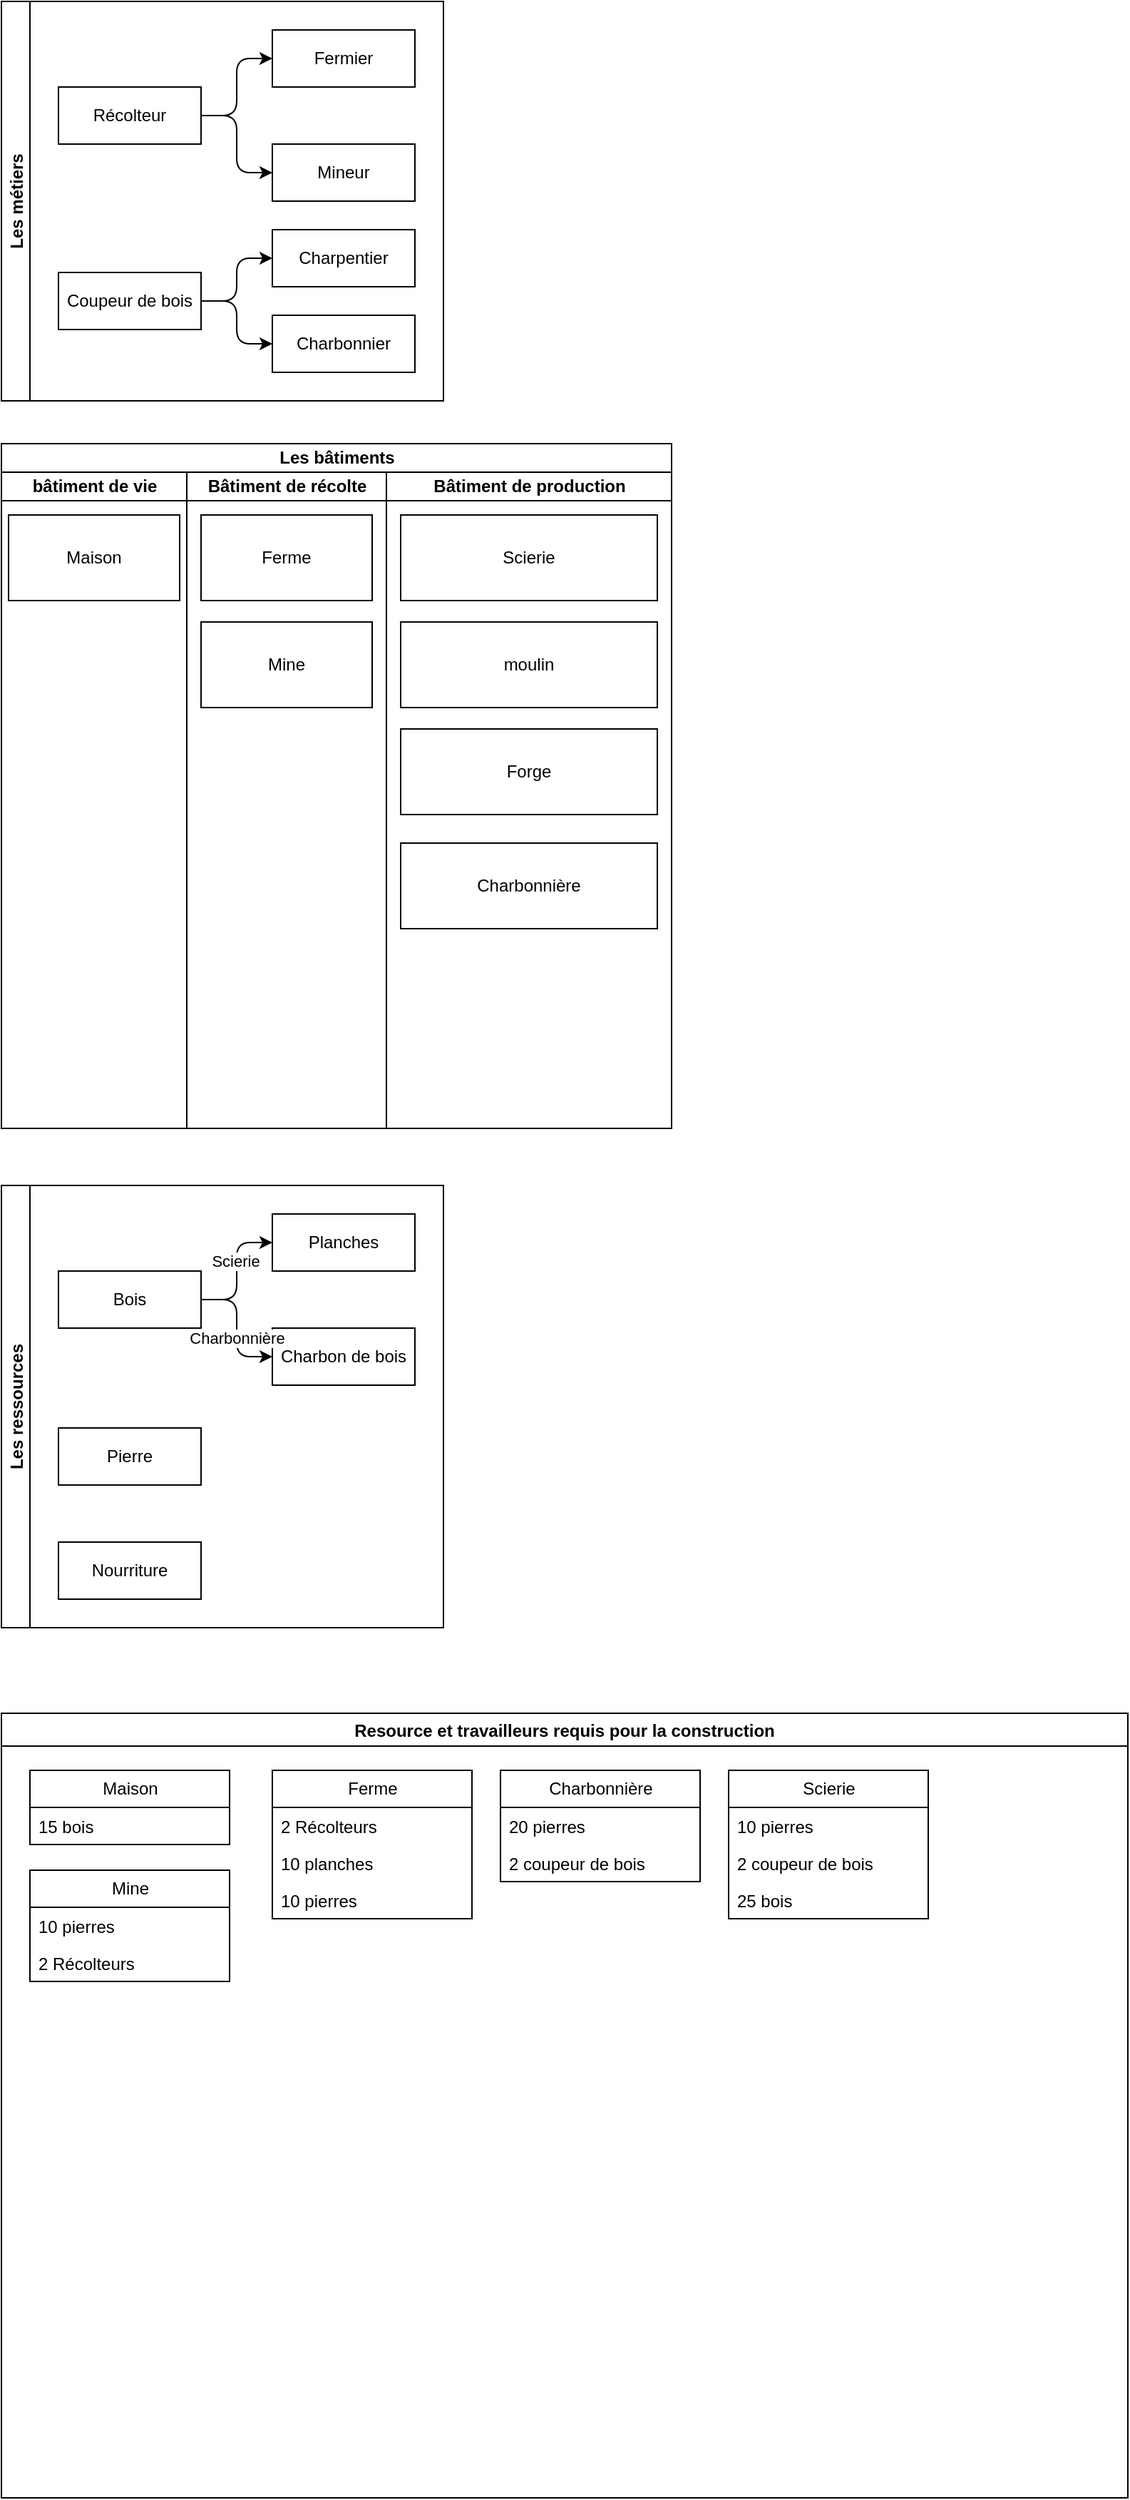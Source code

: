 <mxfile version="24.8.0">
  <diagram id="p2cSYeBvDeuaQYBL2pUQ" name="infos générales">
    <mxGraphModel dx="1426" dy="781" grid="1" gridSize="10" guides="1" tooltips="1" connect="1" arrows="1" fold="1" page="1" pageScale="1" pageWidth="827" pageHeight="1169" math="0" shadow="0">
      <root>
        <mxCell id="0" />
        <mxCell id="1" parent="0" />
        <mxCell id="VrHXVTZJJK4kQPbwEYjZ-1" value="Les métiers" style="swimlane;startSize=20;horizontal=0;childLayout=treeLayout;horizontalTree=1;sortEdges=1;resizable=1;containerType=tree;fontSize=12;expand=1;collapsible=1;resizeHeight=1;resizeWidth=1;" vertex="1" parent="1">
          <mxGeometry x="20" y="120" width="310" height="280" as="geometry">
            <mxRectangle x="20" y="110" width="40" height="90" as="alternateBounds" />
          </mxGeometry>
        </mxCell>
        <mxCell id="VrHXVTZJJK4kQPbwEYjZ-2" value="Récolteur" style="whiteSpace=wrap;html=1;" vertex="1" parent="VrHXVTZJJK4kQPbwEYjZ-1">
          <mxGeometry x="40" y="60" width="100" height="40" as="geometry" />
        </mxCell>
        <mxCell id="VrHXVTZJJK4kQPbwEYjZ-3" value="Fermier" style="whiteSpace=wrap;html=1;" vertex="1" parent="VrHXVTZJJK4kQPbwEYjZ-1">
          <mxGeometry x="190" y="20" width="100" height="40" as="geometry" />
        </mxCell>
        <mxCell id="VrHXVTZJJK4kQPbwEYjZ-4" value="" style="edgeStyle=elbowEdgeStyle;elbow=horizontal;html=1;rounded=1;curved=0;sourcePerimeterSpacing=0;targetPerimeterSpacing=0;startSize=6;endSize=6;" edge="1" parent="VrHXVTZJJK4kQPbwEYjZ-1" source="VrHXVTZJJK4kQPbwEYjZ-2" target="VrHXVTZJJK4kQPbwEYjZ-3">
          <mxGeometry relative="1" as="geometry" />
        </mxCell>
        <mxCell id="VrHXVTZJJK4kQPbwEYjZ-5" value="Mineur" style="whiteSpace=wrap;html=1;" vertex="1" parent="VrHXVTZJJK4kQPbwEYjZ-1">
          <mxGeometry x="190" y="100" width="100" height="40" as="geometry" />
        </mxCell>
        <mxCell id="VrHXVTZJJK4kQPbwEYjZ-6" value="" style="edgeStyle=elbowEdgeStyle;elbow=horizontal;html=1;rounded=1;curved=0;sourcePerimeterSpacing=0;targetPerimeterSpacing=0;startSize=6;endSize=6;" edge="1" parent="VrHXVTZJJK4kQPbwEYjZ-1" source="VrHXVTZJJK4kQPbwEYjZ-2" target="VrHXVTZJJK4kQPbwEYjZ-5">
          <mxGeometry relative="1" as="geometry" />
        </mxCell>
        <mxCell id="VrHXVTZJJK4kQPbwEYjZ-13" style="edgeStyle=orthogonalEdgeStyle;rounded=1;orthogonalLoop=1;jettySize=auto;html=1;entryX=0;entryY=0.5;entryDx=0;entryDy=0;curved=0;" edge="1" parent="VrHXVTZJJK4kQPbwEYjZ-1" source="VrHXVTZJJK4kQPbwEYjZ-9" target="VrHXVTZJJK4kQPbwEYjZ-11">
          <mxGeometry relative="1" as="geometry" />
        </mxCell>
        <mxCell id="VrHXVTZJJK4kQPbwEYjZ-14" style="edgeStyle=orthogonalEdgeStyle;rounded=1;orthogonalLoop=1;jettySize=auto;html=1;entryX=0;entryY=0.5;entryDx=0;entryDy=0;curved=0;" edge="1" parent="VrHXVTZJJK4kQPbwEYjZ-1" source="VrHXVTZJJK4kQPbwEYjZ-9" target="VrHXVTZJJK4kQPbwEYjZ-12">
          <mxGeometry relative="1" as="geometry" />
        </mxCell>
        <mxCell id="VrHXVTZJJK4kQPbwEYjZ-9" value="Coupeur de bois" style="whiteSpace=wrap;html=1;" vertex="1" parent="VrHXVTZJJK4kQPbwEYjZ-1">
          <mxGeometry x="40" y="190" width="100" height="40" as="geometry" />
        </mxCell>
        <mxCell id="VrHXVTZJJK4kQPbwEYjZ-11" value="Charpentier" style="whiteSpace=wrap;html=1;" vertex="1" parent="VrHXVTZJJK4kQPbwEYjZ-1">
          <mxGeometry x="190" y="160" width="100" height="40" as="geometry" />
        </mxCell>
        <mxCell id="VrHXVTZJJK4kQPbwEYjZ-12" value="Charbonnier" style="whiteSpace=wrap;html=1;" vertex="1" parent="VrHXVTZJJK4kQPbwEYjZ-1">
          <mxGeometry x="190" y="220" width="100" height="40" as="geometry" />
        </mxCell>
        <mxCell id="VrHXVTZJJK4kQPbwEYjZ-21" value="Les bâtiments" style="swimlane;childLayout=stackLayout;resizeParent=1;resizeParentMax=0;startSize=20;html=1;" vertex="1" parent="1">
          <mxGeometry x="20.0" y="430" width="470" height="480" as="geometry" />
        </mxCell>
        <mxCell id="VrHXVTZJJK4kQPbwEYjZ-22" value="bâtiment de vie" style="swimlane;startSize=20;html=1;" vertex="1" parent="VrHXVTZJJK4kQPbwEYjZ-21">
          <mxGeometry y="20" width="130" height="460" as="geometry" />
        </mxCell>
        <mxCell id="VrHXVTZJJK4kQPbwEYjZ-27" value="Maison" style="whiteSpace=wrap;html=1;" vertex="1" parent="VrHXVTZJJK4kQPbwEYjZ-22">
          <mxGeometry x="5.0" y="30" width="120" height="60" as="geometry" />
        </mxCell>
        <mxCell id="VrHXVTZJJK4kQPbwEYjZ-23" value="Bâtiment de récolte" style="swimlane;startSize=20;html=1;" vertex="1" parent="VrHXVTZJJK4kQPbwEYjZ-21">
          <mxGeometry x="130" y="20" width="140" height="460" as="geometry" />
        </mxCell>
        <mxCell id="VrHXVTZJJK4kQPbwEYjZ-25" value="Ferme" style="whiteSpace=wrap;html=1;" vertex="1" parent="VrHXVTZJJK4kQPbwEYjZ-23">
          <mxGeometry x="10.0" y="30" width="120" height="60" as="geometry" />
        </mxCell>
        <mxCell id="VrHXVTZJJK4kQPbwEYjZ-26" value="Mine" style="whiteSpace=wrap;html=1;" vertex="1" parent="VrHXVTZJJK4kQPbwEYjZ-23">
          <mxGeometry x="10.0" y="105" width="120" height="60" as="geometry" />
        </mxCell>
        <mxCell id="VrHXVTZJJK4kQPbwEYjZ-24" value="Bâtiment de production" style="swimlane;startSize=20;html=1;" vertex="1" parent="VrHXVTZJJK4kQPbwEYjZ-21">
          <mxGeometry x="270" y="20" width="200" height="460" as="geometry" />
        </mxCell>
        <mxCell id="VrHXVTZJJK4kQPbwEYjZ-28" value="Scierie" style="whiteSpace=wrap;html=1;" vertex="1" parent="VrHXVTZJJK4kQPbwEYjZ-24">
          <mxGeometry x="10" y="30" width="180" height="60" as="geometry" />
        </mxCell>
        <mxCell id="VrHXVTZJJK4kQPbwEYjZ-29" value="moulin" style="whiteSpace=wrap;html=1;" vertex="1" parent="VrHXVTZJJK4kQPbwEYjZ-24">
          <mxGeometry x="10" y="105" width="180" height="60" as="geometry" />
        </mxCell>
        <mxCell id="VrHXVTZJJK4kQPbwEYjZ-30" value="Forge" style="whiteSpace=wrap;html=1;" vertex="1" parent="VrHXVTZJJK4kQPbwEYjZ-24">
          <mxGeometry x="10" y="180" width="180" height="60" as="geometry" />
        </mxCell>
        <mxCell id="VrHXVTZJJK4kQPbwEYjZ-31" value="Charbonnière" style="whiteSpace=wrap;html=1;" vertex="1" parent="VrHXVTZJJK4kQPbwEYjZ-24">
          <mxGeometry x="10" y="260" width="180" height="60" as="geometry" />
        </mxCell>
        <mxCell id="VrHXVTZJJK4kQPbwEYjZ-32" value="Les ressources" style="swimlane;startSize=20;horizontal=0;childLayout=treeLayout;horizontalTree=1;sortEdges=1;resizable=1;containerType=tree;fontSize=12;resizeWidth=1;" vertex="1" parent="1">
          <mxGeometry x="20" y="950" width="310" height="310" as="geometry" />
        </mxCell>
        <mxCell id="VrHXVTZJJK4kQPbwEYjZ-33" value="Bois" style="whiteSpace=wrap;html=1;" vertex="1" parent="VrHXVTZJJK4kQPbwEYjZ-32">
          <mxGeometry x="40" y="60" width="100" height="40" as="geometry" />
        </mxCell>
        <mxCell id="VrHXVTZJJK4kQPbwEYjZ-34" value="Planches" style="whiteSpace=wrap;html=1;" vertex="1" parent="VrHXVTZJJK4kQPbwEYjZ-32">
          <mxGeometry x="190" y="20" width="100" height="40" as="geometry" />
        </mxCell>
        <mxCell id="VrHXVTZJJK4kQPbwEYjZ-35" value="" style="edgeStyle=elbowEdgeStyle;elbow=horizontal;html=1;rounded=1;curved=0;sourcePerimeterSpacing=0;targetPerimeterSpacing=0;startSize=6;endSize=6;" edge="1" parent="VrHXVTZJJK4kQPbwEYjZ-32" source="VrHXVTZJJK4kQPbwEYjZ-33" target="VrHXVTZJJK4kQPbwEYjZ-34">
          <mxGeometry relative="1" as="geometry" />
        </mxCell>
        <mxCell id="VrHXVTZJJK4kQPbwEYjZ-40" value="Scierie" style="edgeLabel;html=1;align=center;verticalAlign=middle;resizable=0;points=[];" vertex="1" connectable="0" parent="VrHXVTZJJK4kQPbwEYjZ-35">
          <mxGeometry x="0.165" y="1" relative="1" as="geometry">
            <mxPoint as="offset" />
          </mxGeometry>
        </mxCell>
        <mxCell id="VrHXVTZJJK4kQPbwEYjZ-36" value="Charbon de bois" style="whiteSpace=wrap;html=1;" vertex="1" parent="VrHXVTZJJK4kQPbwEYjZ-32">
          <mxGeometry x="190" y="100" width="100" height="40" as="geometry" />
        </mxCell>
        <mxCell id="VrHXVTZJJK4kQPbwEYjZ-37" value="" style="edgeStyle=elbowEdgeStyle;elbow=vertical;html=1;rounded=1;curved=0;sourcePerimeterSpacing=0;targetPerimeterSpacing=0;startSize=6;endSize=6;" edge="1" parent="VrHXVTZJJK4kQPbwEYjZ-32" source="VrHXVTZJJK4kQPbwEYjZ-33" target="VrHXVTZJJK4kQPbwEYjZ-36">
          <mxGeometry relative="1" as="geometry" />
        </mxCell>
        <mxCell id="VrHXVTZJJK4kQPbwEYjZ-41" value="Charbonnière" style="edgeLabel;html=1;align=center;verticalAlign=middle;resizable=0;points=[];" vertex="1" connectable="0" parent="VrHXVTZJJK4kQPbwEYjZ-37">
          <mxGeometry x="0.14" relative="1" as="geometry">
            <mxPoint as="offset" />
          </mxGeometry>
        </mxCell>
        <mxCell id="VrHXVTZJJK4kQPbwEYjZ-38" value="Pierre" style="whiteSpace=wrap;html=1;" vertex="1" parent="VrHXVTZJJK4kQPbwEYjZ-32">
          <mxGeometry x="40" y="170" width="100" height="40" as="geometry" />
        </mxCell>
        <mxCell id="VrHXVTZJJK4kQPbwEYjZ-39" value="Nourriture" style="whiteSpace=wrap;html=1;" vertex="1" parent="VrHXVTZJJK4kQPbwEYjZ-32">
          <mxGeometry x="40" y="250" width="100" height="40" as="geometry" />
        </mxCell>
        <mxCell id="VrHXVTZJJK4kQPbwEYjZ-46" value="Resource et travailleurs requis pour la construction" style="swimlane;" vertex="1" parent="1">
          <mxGeometry x="20" y="1320" width="790" height="550" as="geometry" />
        </mxCell>
        <mxCell id="VrHXVTZJJK4kQPbwEYjZ-47" value="Maison" style="swimlane;fontStyle=0;childLayout=stackLayout;horizontal=1;startSize=26;fillColor=none;horizontalStack=0;resizeParent=1;resizeParentMax=0;resizeLast=0;collapsible=1;marginBottom=0;html=1;" vertex="1" parent="VrHXVTZJJK4kQPbwEYjZ-46">
          <mxGeometry x="20" y="40" width="140" height="52" as="geometry" />
        </mxCell>
        <mxCell id="VrHXVTZJJK4kQPbwEYjZ-48" value="15 bois" style="text;strokeColor=none;fillColor=none;align=left;verticalAlign=top;spacingLeft=4;spacingRight=4;overflow=hidden;rotatable=0;points=[[0,0.5],[1,0.5]];portConstraint=eastwest;whiteSpace=wrap;html=1;" vertex="1" parent="VrHXVTZJJK4kQPbwEYjZ-47">
          <mxGeometry y="26" width="140" height="26" as="geometry" />
        </mxCell>
        <mxCell id="VrHXVTZJJK4kQPbwEYjZ-51" value="Ferme" style="swimlane;fontStyle=0;childLayout=stackLayout;horizontal=1;startSize=26;fillColor=none;horizontalStack=0;resizeParent=1;resizeParentMax=0;resizeLast=0;collapsible=1;marginBottom=0;html=1;" vertex="1" parent="VrHXVTZJJK4kQPbwEYjZ-46">
          <mxGeometry x="190" y="40" width="140" height="104" as="geometry" />
        </mxCell>
        <mxCell id="VrHXVTZJJK4kQPbwEYjZ-52" value="2 Récolteurs" style="text;strokeColor=none;fillColor=none;align=left;verticalAlign=top;spacingLeft=4;spacingRight=4;overflow=hidden;rotatable=0;points=[[0,0.5],[1,0.5]];portConstraint=eastwest;whiteSpace=wrap;html=1;" vertex="1" parent="VrHXVTZJJK4kQPbwEYjZ-51">
          <mxGeometry y="26" width="140" height="26" as="geometry" />
        </mxCell>
        <mxCell id="VrHXVTZJJK4kQPbwEYjZ-53" value="10 planches" style="text;strokeColor=none;fillColor=none;align=left;verticalAlign=top;spacingLeft=4;spacingRight=4;overflow=hidden;rotatable=0;points=[[0,0.5],[1,0.5]];portConstraint=eastwest;whiteSpace=wrap;html=1;" vertex="1" parent="VrHXVTZJJK4kQPbwEYjZ-51">
          <mxGeometry y="52" width="140" height="26" as="geometry" />
        </mxCell>
        <mxCell id="VrHXVTZJJK4kQPbwEYjZ-54" value="10 pierres" style="text;strokeColor=none;fillColor=none;align=left;verticalAlign=top;spacingLeft=4;spacingRight=4;overflow=hidden;rotatable=0;points=[[0,0.5],[1,0.5]];portConstraint=eastwest;whiteSpace=wrap;html=1;" vertex="1" parent="VrHXVTZJJK4kQPbwEYjZ-51">
          <mxGeometry y="78" width="140" height="26" as="geometry" />
        </mxCell>
        <mxCell id="VrHXVTZJJK4kQPbwEYjZ-55" value="Charbonnière" style="swimlane;fontStyle=0;childLayout=stackLayout;horizontal=1;startSize=26;fillColor=none;horizontalStack=0;resizeParent=1;resizeParentMax=0;resizeLast=0;collapsible=1;marginBottom=0;html=1;" vertex="1" parent="VrHXVTZJJK4kQPbwEYjZ-46">
          <mxGeometry x="350" y="40" width="140" height="78" as="geometry" />
        </mxCell>
        <mxCell id="VrHXVTZJJK4kQPbwEYjZ-56" value="20 pierres" style="text;strokeColor=none;fillColor=none;align=left;verticalAlign=top;spacingLeft=4;spacingRight=4;overflow=hidden;rotatable=0;points=[[0,0.5],[1,0.5]];portConstraint=eastwest;whiteSpace=wrap;html=1;" vertex="1" parent="VrHXVTZJJK4kQPbwEYjZ-55">
          <mxGeometry y="26" width="140" height="26" as="geometry" />
        </mxCell>
        <mxCell id="VrHXVTZJJK4kQPbwEYjZ-57" value="2 coupeur de bois" style="text;strokeColor=none;fillColor=none;align=left;verticalAlign=top;spacingLeft=4;spacingRight=4;overflow=hidden;rotatable=0;points=[[0,0.5],[1,0.5]];portConstraint=eastwest;whiteSpace=wrap;html=1;" vertex="1" parent="VrHXVTZJJK4kQPbwEYjZ-55">
          <mxGeometry y="52" width="140" height="26" as="geometry" />
        </mxCell>
        <mxCell id="VrHXVTZJJK4kQPbwEYjZ-63" value="Mine" style="swimlane;fontStyle=0;childLayout=stackLayout;horizontal=1;startSize=26;fillColor=none;horizontalStack=0;resizeParent=1;resizeParentMax=0;resizeLast=0;collapsible=1;marginBottom=0;html=1;" vertex="1" parent="VrHXVTZJJK4kQPbwEYjZ-46">
          <mxGeometry x="20" y="110" width="140" height="78" as="geometry" />
        </mxCell>
        <mxCell id="VrHXVTZJJK4kQPbwEYjZ-64" value="10 pierres" style="text;strokeColor=none;fillColor=none;align=left;verticalAlign=top;spacingLeft=4;spacingRight=4;overflow=hidden;rotatable=0;points=[[0,0.5],[1,0.5]];portConstraint=eastwest;whiteSpace=wrap;html=1;" vertex="1" parent="VrHXVTZJJK4kQPbwEYjZ-63">
          <mxGeometry y="26" width="140" height="26" as="geometry" />
        </mxCell>
        <mxCell id="VrHXVTZJJK4kQPbwEYjZ-65" value="2 Récolteurs" style="text;strokeColor=none;fillColor=none;align=left;verticalAlign=top;spacingLeft=4;spacingRight=4;overflow=hidden;rotatable=0;points=[[0,0.5],[1,0.5]];portConstraint=eastwest;whiteSpace=wrap;html=1;" vertex="1" parent="VrHXVTZJJK4kQPbwEYjZ-63">
          <mxGeometry y="52" width="140" height="26" as="geometry" />
        </mxCell>
        <mxCell id="VrHXVTZJJK4kQPbwEYjZ-59" value="Scierie" style="swimlane;fontStyle=0;childLayout=stackLayout;horizontal=1;startSize=26;fillColor=none;horizontalStack=0;resizeParent=1;resizeParentMax=0;resizeLast=0;collapsible=1;marginBottom=0;html=1;" vertex="1" parent="1">
          <mxGeometry x="530" y="1360" width="140" height="104" as="geometry" />
        </mxCell>
        <mxCell id="VrHXVTZJJK4kQPbwEYjZ-60" value="10 pierres" style="text;strokeColor=none;fillColor=none;align=left;verticalAlign=top;spacingLeft=4;spacingRight=4;overflow=hidden;rotatable=0;points=[[0,0.5],[1,0.5]];portConstraint=eastwest;whiteSpace=wrap;html=1;" vertex="1" parent="VrHXVTZJJK4kQPbwEYjZ-59">
          <mxGeometry y="26" width="140" height="26" as="geometry" />
        </mxCell>
        <mxCell id="VrHXVTZJJK4kQPbwEYjZ-61" value="2 coupeur de bois" style="text;strokeColor=none;fillColor=none;align=left;verticalAlign=top;spacingLeft=4;spacingRight=4;overflow=hidden;rotatable=0;points=[[0,0.5],[1,0.5]];portConstraint=eastwest;whiteSpace=wrap;html=1;" vertex="1" parent="VrHXVTZJJK4kQPbwEYjZ-59">
          <mxGeometry y="52" width="140" height="26" as="geometry" />
        </mxCell>
        <mxCell id="VrHXVTZJJK4kQPbwEYjZ-62" value="25 bois" style="text;strokeColor=none;fillColor=none;align=left;verticalAlign=top;spacingLeft=4;spacingRight=4;overflow=hidden;rotatable=0;points=[[0,0.5],[1,0.5]];portConstraint=eastwest;whiteSpace=wrap;html=1;" vertex="1" parent="VrHXVTZJJK4kQPbwEYjZ-59">
          <mxGeometry y="78" width="140" height="26" as="geometry" />
        </mxCell>
      </root>
    </mxGraphModel>
  </diagram>
</mxfile>
